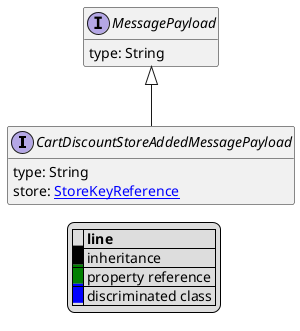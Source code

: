 @startuml

hide empty fields
hide empty methods
legend
|= |= line |
|<back:black>   </back>| inheritance |
|<back:green>   </back>| property reference |
|<back:blue>   </back>| discriminated class |
endlegend
interface CartDiscountStoreAddedMessagePayload [[CartDiscountStoreAddedMessagePayload.svg]] extends MessagePayload {
    type: String
    store: [[StoreKeyReference.svg StoreKeyReference]]
}
interface MessagePayload [[MessagePayload.svg]]  {
    type: String
}





@enduml
